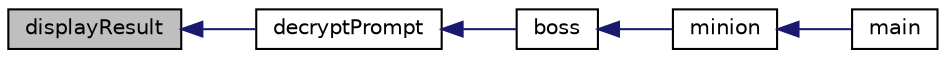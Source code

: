 digraph "displayResult"
{
  edge [fontname="Helvetica",fontsize="10",labelfontname="Helvetica",labelfontsize="10"];
  node [fontname="Helvetica",fontsize="10",shape=record];
  rankdir="LR";
  Node1 [label="displayResult",height=0.2,width=0.4,color="black", fillcolor="grey75", style="filled", fontcolor="black"];
  Node1 -> Node2 [dir="back",color="midnightblue",fontsize="10",style="solid"];
  Node2 [label="decryptPrompt",height=0.2,width=0.4,color="black", fillcolor="white", style="filled",URL="$_project__1_8cpp.html#a581c5acc915201519817c17f94b307a9"];
  Node2 -> Node3 [dir="back",color="midnightblue",fontsize="10",style="solid"];
  Node3 [label="boss",height=0.2,width=0.4,color="black", fillcolor="white", style="filled",URL="$_project__1_8cpp.html#adcd0574cfe30b2535e1cae2840ba0e22"];
  Node3 -> Node4 [dir="back",color="midnightblue",fontsize="10",style="solid"];
  Node4 [label="minion",height=0.2,width=0.4,color="black", fillcolor="white", style="filled",URL="$_project__1_8cpp.html#aec7344e6bc4475b1e9589e1a98019e23"];
  Node4 -> Node5 [dir="back",color="midnightblue",fontsize="10",style="solid"];
  Node5 [label="main",height=0.2,width=0.4,color="black", fillcolor="white", style="filled",URL="$_project__1_8cpp.html#a3c04138a5bfe5d72780bb7e82a18e627"];
}
